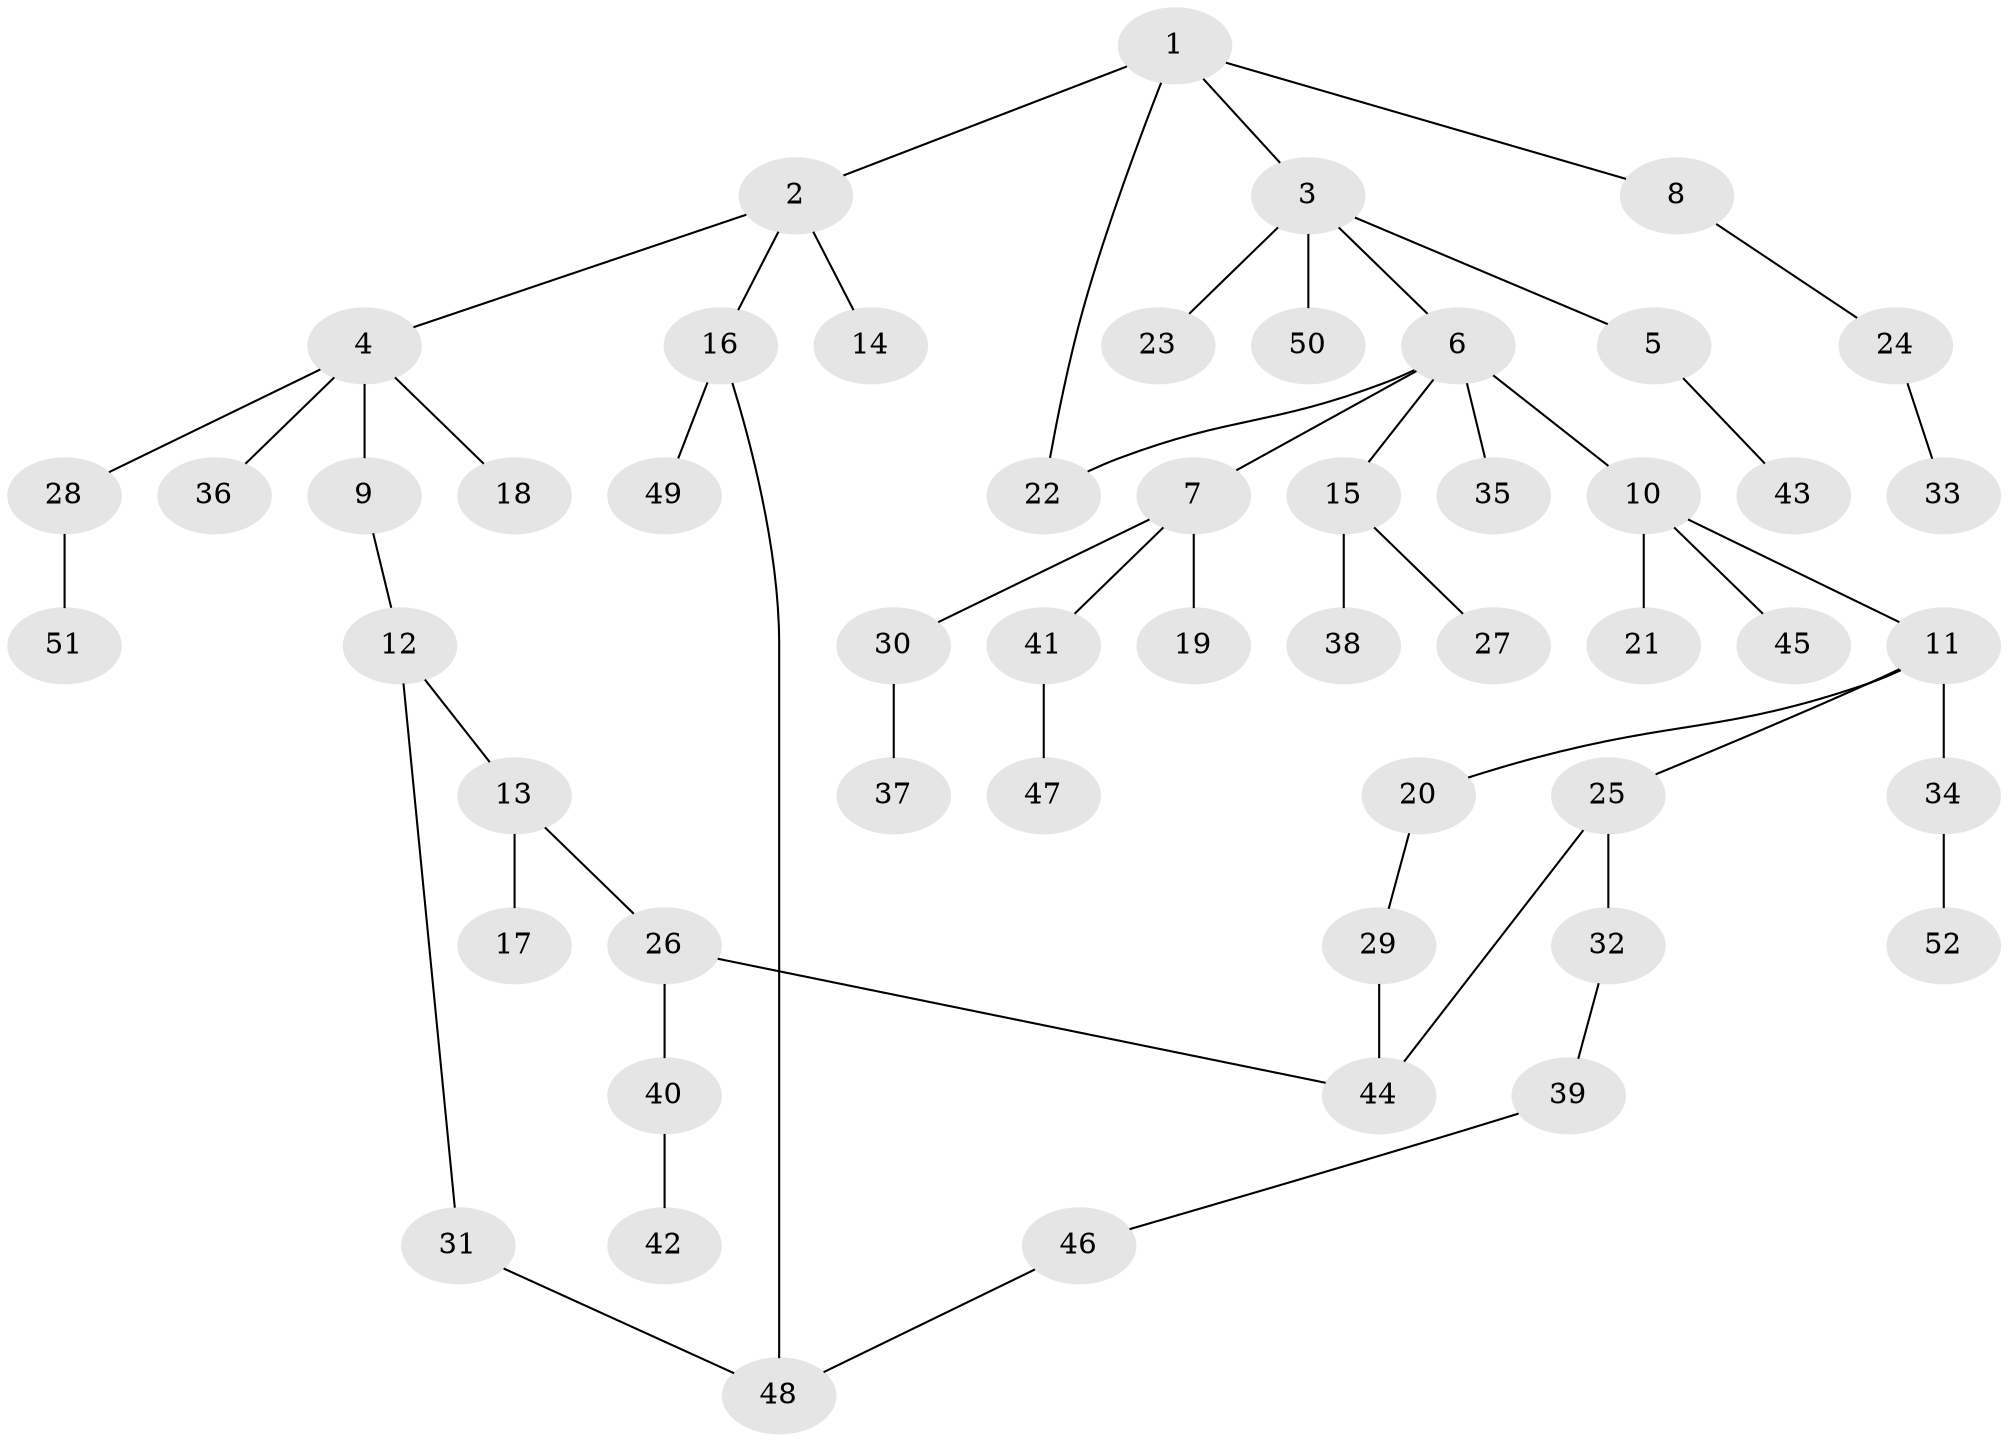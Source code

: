 // Generated by graph-tools (version 1.1) at 2025/34/03/09/25 02:34:18]
// undirected, 52 vertices, 56 edges
graph export_dot {
graph [start="1"]
  node [color=gray90,style=filled];
  1;
  2;
  3;
  4;
  5;
  6;
  7;
  8;
  9;
  10;
  11;
  12;
  13;
  14;
  15;
  16;
  17;
  18;
  19;
  20;
  21;
  22;
  23;
  24;
  25;
  26;
  27;
  28;
  29;
  30;
  31;
  32;
  33;
  34;
  35;
  36;
  37;
  38;
  39;
  40;
  41;
  42;
  43;
  44;
  45;
  46;
  47;
  48;
  49;
  50;
  51;
  52;
  1 -- 2;
  1 -- 3;
  1 -- 8;
  1 -- 22;
  2 -- 4;
  2 -- 14;
  2 -- 16;
  3 -- 5;
  3 -- 6;
  3 -- 23;
  3 -- 50;
  4 -- 9;
  4 -- 18;
  4 -- 28;
  4 -- 36;
  5 -- 43;
  6 -- 7;
  6 -- 10;
  6 -- 15;
  6 -- 22;
  6 -- 35;
  7 -- 19;
  7 -- 30;
  7 -- 41;
  8 -- 24;
  9 -- 12;
  10 -- 11;
  10 -- 21;
  10 -- 45;
  11 -- 20;
  11 -- 25;
  11 -- 34;
  12 -- 13;
  12 -- 31;
  13 -- 17;
  13 -- 26;
  15 -- 27;
  15 -- 38;
  16 -- 49;
  16 -- 48;
  20 -- 29;
  24 -- 33;
  25 -- 32;
  25 -- 44;
  26 -- 40;
  26 -- 44;
  28 -- 51;
  29 -- 44;
  30 -- 37;
  31 -- 48;
  32 -- 39;
  34 -- 52;
  39 -- 46;
  40 -- 42;
  41 -- 47;
  46 -- 48;
}
